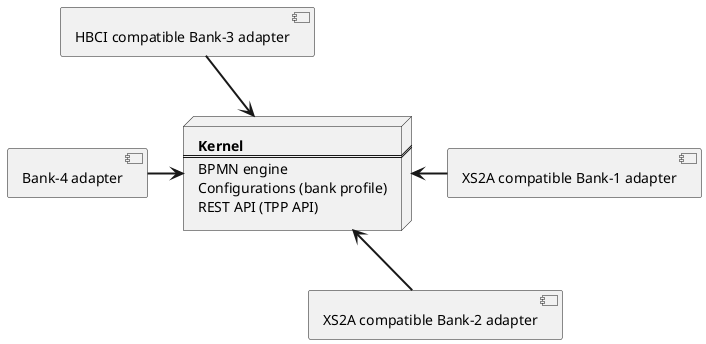 @startuml

node core [
    <b>Kernel</b>
    ==
    BPMN engine
    Configurations (bank profile)
    REST API (TPP API)
]

component "XS2A compatible Bank-1 adapter" as bank1
component "XS2A compatible Bank-2 adapter" as bank2

component "HBCI compatible Bank-3 adapter" as bank3
component "Bank-4 adapter" as bank4

bank1 =left=> core
bank2 =left=> core
bank3 =right=> core
bank4 =right=> core

bank1 -[hidden]down-> bank2
bank3 -[hidden]down-> bank4

@enduml

